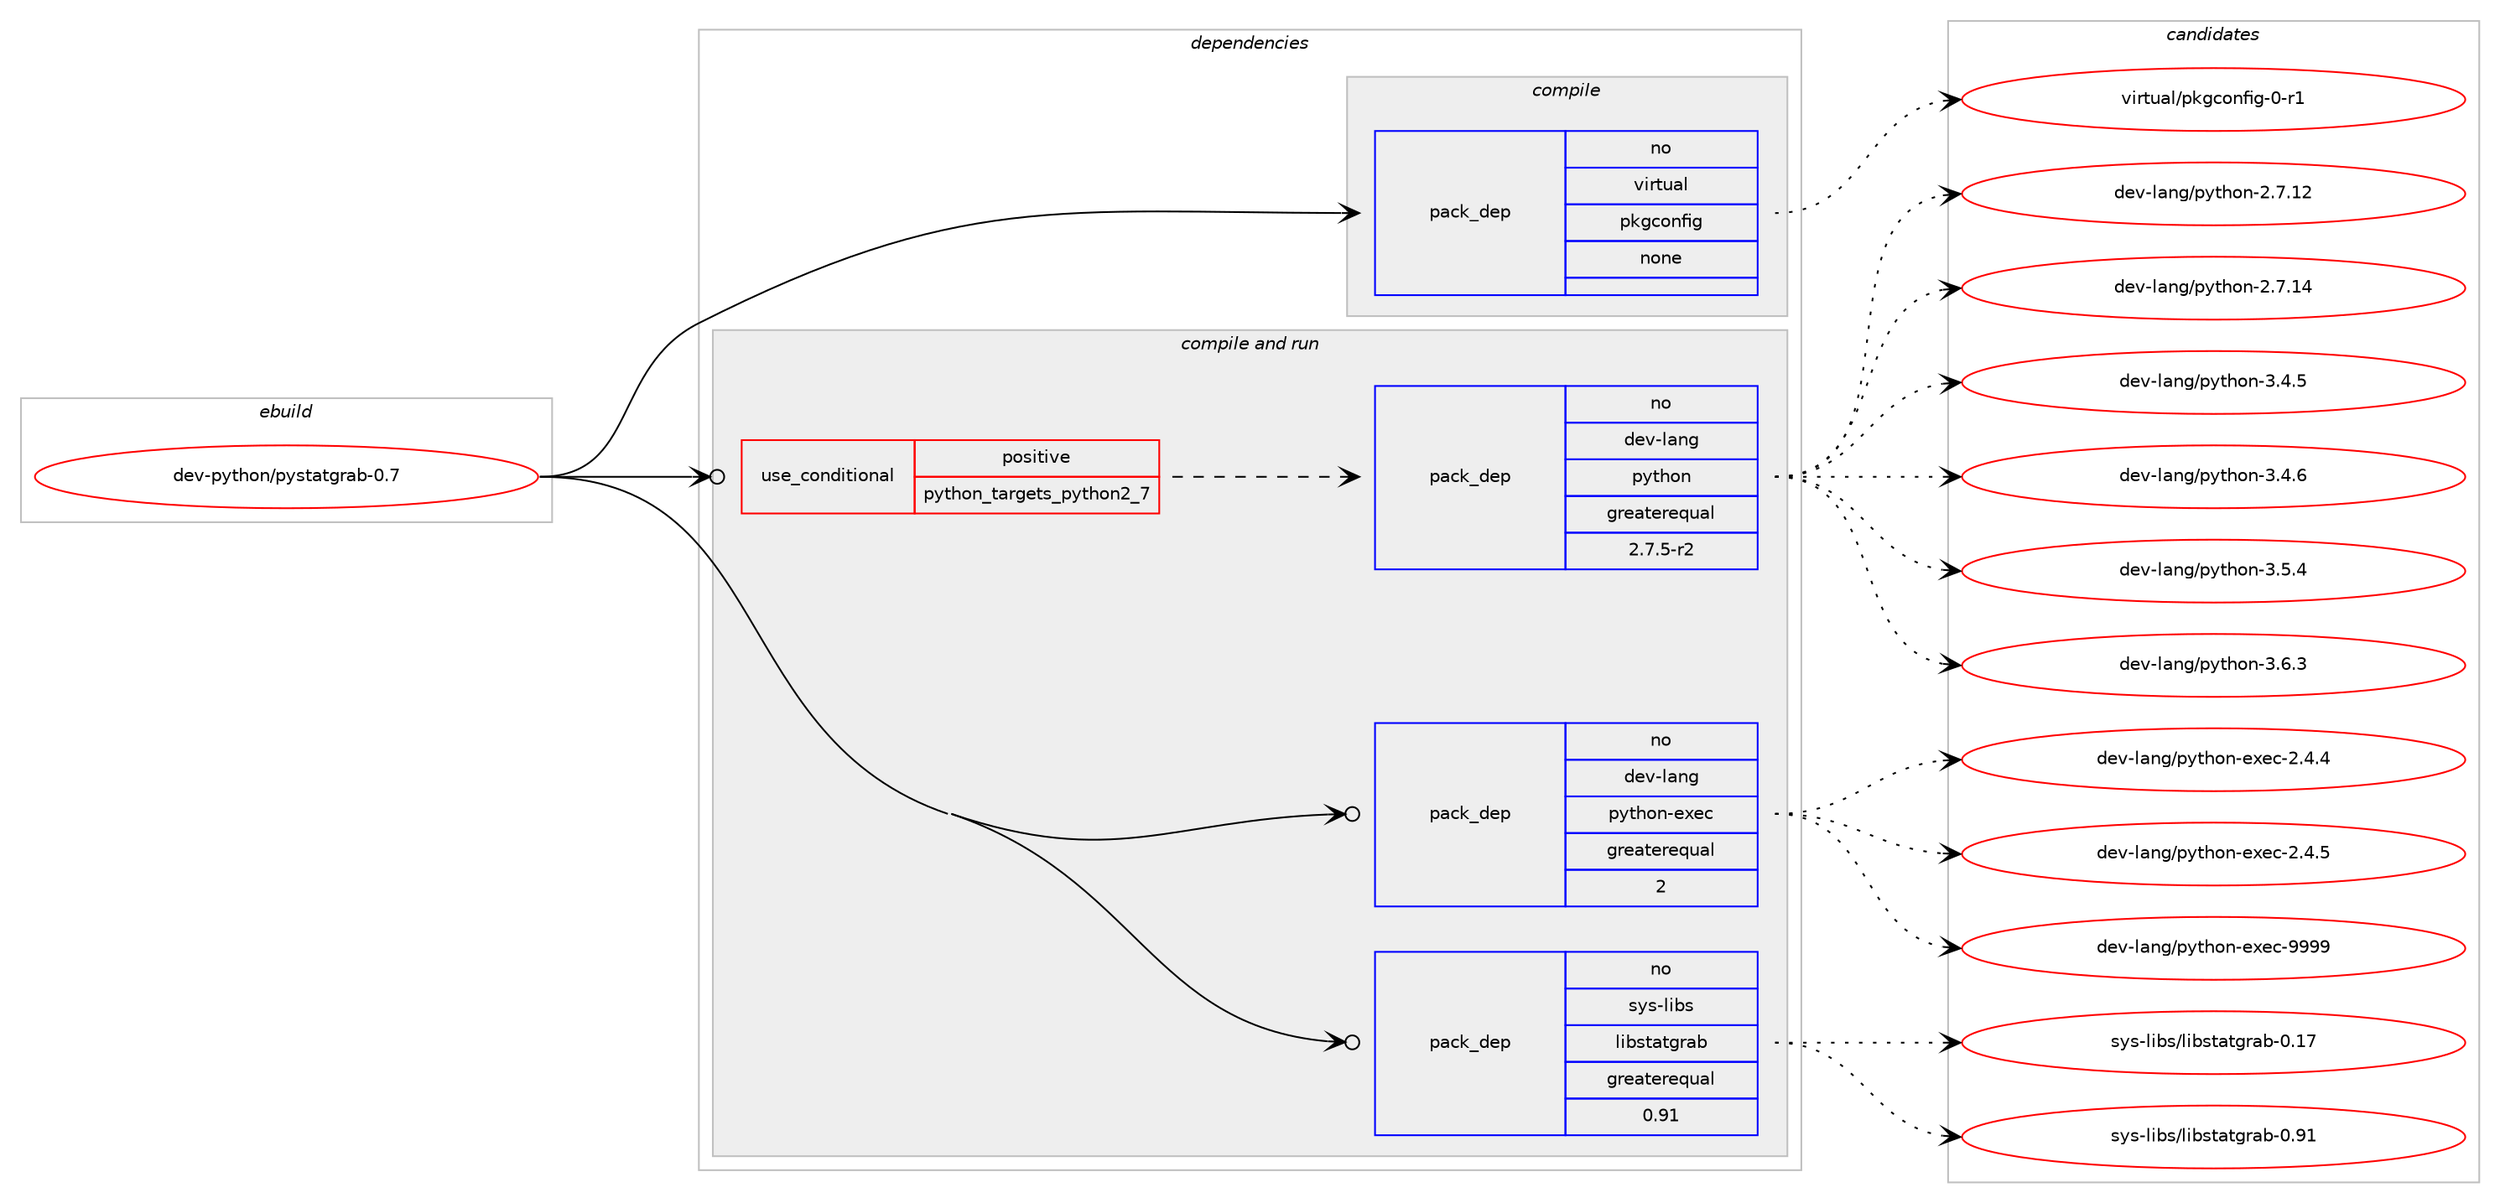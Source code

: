 digraph prolog {

# *************
# Graph options
# *************

newrank=true;
concentrate=true;
compound=true;
graph [rankdir=LR,fontname=Helvetica,fontsize=10,ranksep=1.5];#, ranksep=2.5, nodesep=0.2];
edge  [arrowhead=vee];
node  [fontname=Helvetica,fontsize=10];

# **********
# The ebuild
# **********

subgraph cluster_leftcol {
color=gray;
rank=same;
label=<<i>ebuild</i>>;
id [label="dev-python/pystatgrab-0.7", color=red, width=4, href="../dev-python/pystatgrab-0.7.svg"];
}

# ****************
# The dependencies
# ****************

subgraph cluster_midcol {
color=gray;
label=<<i>dependencies</i>>;
subgraph cluster_compile {
fillcolor="#eeeeee";
style=filled;
label=<<i>compile</i>>;
subgraph pack136062 {
dependency179424 [label=<<TABLE BORDER="0" CELLBORDER="1" CELLSPACING="0" CELLPADDING="4" WIDTH="220"><TR><TD ROWSPAN="6" CELLPADDING="30">pack_dep</TD></TR><TR><TD WIDTH="110">no</TD></TR><TR><TD>virtual</TD></TR><TR><TD>pkgconfig</TD></TR><TR><TD>none</TD></TR><TR><TD></TD></TR></TABLE>>, shape=none, color=blue];
}
id:e -> dependency179424:w [weight=20,style="solid",arrowhead="vee"];
}
subgraph cluster_compileandrun {
fillcolor="#eeeeee";
style=filled;
label=<<i>compile and run</i>>;
subgraph cond39427 {
dependency179425 [label=<<TABLE BORDER="0" CELLBORDER="1" CELLSPACING="0" CELLPADDING="4"><TR><TD ROWSPAN="3" CELLPADDING="10">use_conditional</TD></TR><TR><TD>positive</TD></TR><TR><TD>python_targets_python2_7</TD></TR></TABLE>>, shape=none, color=red];
subgraph pack136063 {
dependency179426 [label=<<TABLE BORDER="0" CELLBORDER="1" CELLSPACING="0" CELLPADDING="4" WIDTH="220"><TR><TD ROWSPAN="6" CELLPADDING="30">pack_dep</TD></TR><TR><TD WIDTH="110">no</TD></TR><TR><TD>dev-lang</TD></TR><TR><TD>python</TD></TR><TR><TD>greaterequal</TD></TR><TR><TD>2.7.5-r2</TD></TR></TABLE>>, shape=none, color=blue];
}
dependency179425:e -> dependency179426:w [weight=20,style="dashed",arrowhead="vee"];
}
id:e -> dependency179425:w [weight=20,style="solid",arrowhead="odotvee"];
subgraph pack136064 {
dependency179427 [label=<<TABLE BORDER="0" CELLBORDER="1" CELLSPACING="0" CELLPADDING="4" WIDTH="220"><TR><TD ROWSPAN="6" CELLPADDING="30">pack_dep</TD></TR><TR><TD WIDTH="110">no</TD></TR><TR><TD>dev-lang</TD></TR><TR><TD>python-exec</TD></TR><TR><TD>greaterequal</TD></TR><TR><TD>2</TD></TR></TABLE>>, shape=none, color=blue];
}
id:e -> dependency179427:w [weight=20,style="solid",arrowhead="odotvee"];
subgraph pack136065 {
dependency179428 [label=<<TABLE BORDER="0" CELLBORDER="1" CELLSPACING="0" CELLPADDING="4" WIDTH="220"><TR><TD ROWSPAN="6" CELLPADDING="30">pack_dep</TD></TR><TR><TD WIDTH="110">no</TD></TR><TR><TD>sys-libs</TD></TR><TR><TD>libstatgrab</TD></TR><TR><TD>greaterequal</TD></TR><TR><TD>0.91</TD></TR></TABLE>>, shape=none, color=blue];
}
id:e -> dependency179428:w [weight=20,style="solid",arrowhead="odotvee"];
}
subgraph cluster_run {
fillcolor="#eeeeee";
style=filled;
label=<<i>run</i>>;
}
}

# **************
# The candidates
# **************

subgraph cluster_choices {
rank=same;
color=gray;
label=<<i>candidates</i>>;

subgraph choice136062 {
color=black;
nodesep=1;
choice11810511411611797108471121071039911111010210510345484511449 [label="virtual/pkgconfig-0-r1", color=red, width=4,href="../virtual/pkgconfig-0-r1.svg"];
dependency179424:e -> choice11810511411611797108471121071039911111010210510345484511449:w [style=dotted,weight="100"];
}
subgraph choice136063 {
color=black;
nodesep=1;
choice10010111845108971101034711212111610411111045504655464950 [label="dev-lang/python-2.7.12", color=red, width=4,href="../dev-lang/python-2.7.12.svg"];
choice10010111845108971101034711212111610411111045504655464952 [label="dev-lang/python-2.7.14", color=red, width=4,href="../dev-lang/python-2.7.14.svg"];
choice100101118451089711010347112121116104111110455146524653 [label="dev-lang/python-3.4.5", color=red, width=4,href="../dev-lang/python-3.4.5.svg"];
choice100101118451089711010347112121116104111110455146524654 [label="dev-lang/python-3.4.6", color=red, width=4,href="../dev-lang/python-3.4.6.svg"];
choice100101118451089711010347112121116104111110455146534652 [label="dev-lang/python-3.5.4", color=red, width=4,href="../dev-lang/python-3.5.4.svg"];
choice100101118451089711010347112121116104111110455146544651 [label="dev-lang/python-3.6.3", color=red, width=4,href="../dev-lang/python-3.6.3.svg"];
dependency179426:e -> choice10010111845108971101034711212111610411111045504655464950:w [style=dotted,weight="100"];
dependency179426:e -> choice10010111845108971101034711212111610411111045504655464952:w [style=dotted,weight="100"];
dependency179426:e -> choice100101118451089711010347112121116104111110455146524653:w [style=dotted,weight="100"];
dependency179426:e -> choice100101118451089711010347112121116104111110455146524654:w [style=dotted,weight="100"];
dependency179426:e -> choice100101118451089711010347112121116104111110455146534652:w [style=dotted,weight="100"];
dependency179426:e -> choice100101118451089711010347112121116104111110455146544651:w [style=dotted,weight="100"];
}
subgraph choice136064 {
color=black;
nodesep=1;
choice1001011184510897110103471121211161041111104510112010199455046524652 [label="dev-lang/python-exec-2.4.4", color=red, width=4,href="../dev-lang/python-exec-2.4.4.svg"];
choice1001011184510897110103471121211161041111104510112010199455046524653 [label="dev-lang/python-exec-2.4.5", color=red, width=4,href="../dev-lang/python-exec-2.4.5.svg"];
choice10010111845108971101034711212111610411111045101120101994557575757 [label="dev-lang/python-exec-9999", color=red, width=4,href="../dev-lang/python-exec-9999.svg"];
dependency179427:e -> choice1001011184510897110103471121211161041111104510112010199455046524652:w [style=dotted,weight="100"];
dependency179427:e -> choice1001011184510897110103471121211161041111104510112010199455046524653:w [style=dotted,weight="100"];
dependency179427:e -> choice10010111845108971101034711212111610411111045101120101994557575757:w [style=dotted,weight="100"];
}
subgraph choice136065 {
color=black;
nodesep=1;
choice115121115451081059811547108105981151169711610311497984548464955 [label="sys-libs/libstatgrab-0.17", color=red, width=4,href="../sys-libs/libstatgrab-0.17.svg"];
choice115121115451081059811547108105981151169711610311497984548465749 [label="sys-libs/libstatgrab-0.91", color=red, width=4,href="../sys-libs/libstatgrab-0.91.svg"];
dependency179428:e -> choice115121115451081059811547108105981151169711610311497984548464955:w [style=dotted,weight="100"];
dependency179428:e -> choice115121115451081059811547108105981151169711610311497984548465749:w [style=dotted,weight="100"];
}
}

}
